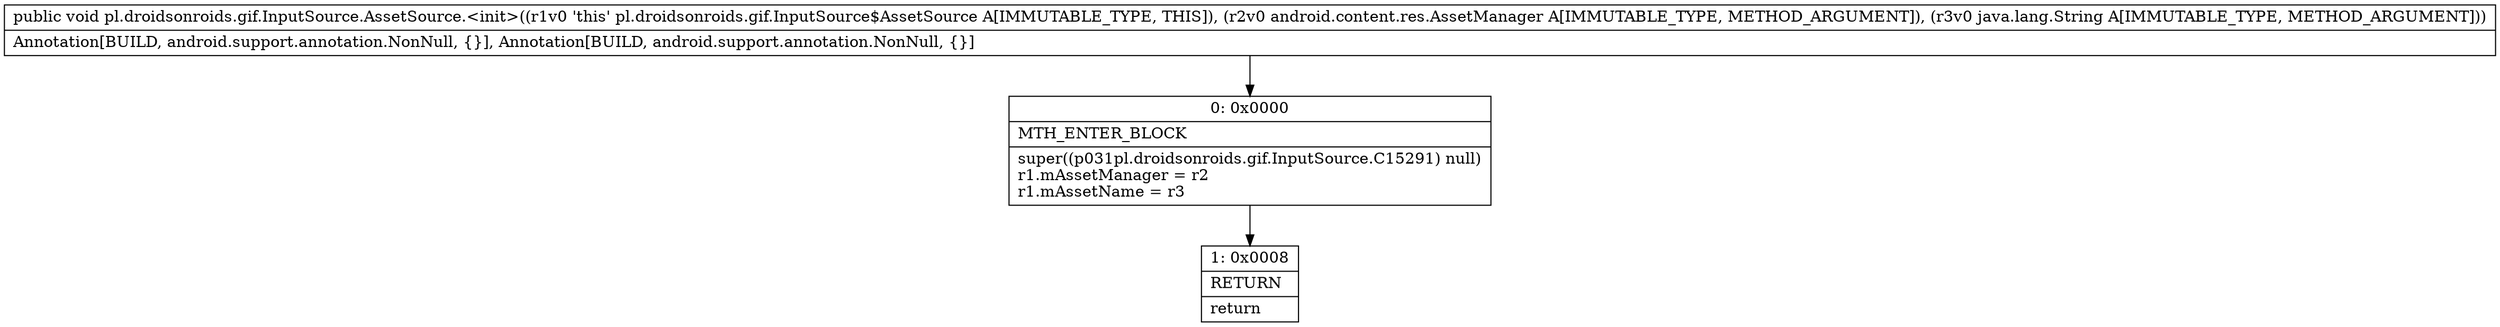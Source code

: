 digraph "CFG forpl.droidsonroids.gif.InputSource.AssetSource.\<init\>(Landroid\/content\/res\/AssetManager;Ljava\/lang\/String;)V" {
Node_0 [shape=record,label="{0\:\ 0x0000|MTH_ENTER_BLOCK\l|super((p031pl.droidsonroids.gif.InputSource.C15291) null)\lr1.mAssetManager = r2\lr1.mAssetName = r3\l}"];
Node_1 [shape=record,label="{1\:\ 0x0008|RETURN\l|return\l}"];
MethodNode[shape=record,label="{public void pl.droidsonroids.gif.InputSource.AssetSource.\<init\>((r1v0 'this' pl.droidsonroids.gif.InputSource$AssetSource A[IMMUTABLE_TYPE, THIS]), (r2v0 android.content.res.AssetManager A[IMMUTABLE_TYPE, METHOD_ARGUMENT]), (r3v0 java.lang.String A[IMMUTABLE_TYPE, METHOD_ARGUMENT]))  | Annotation[BUILD, android.support.annotation.NonNull, \{\}], Annotation[BUILD, android.support.annotation.NonNull, \{\}]\l}"];
MethodNode -> Node_0;
Node_0 -> Node_1;
}

